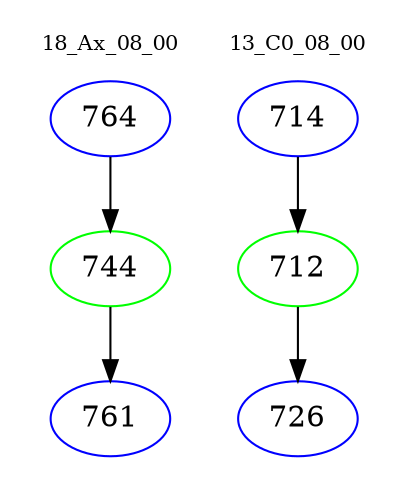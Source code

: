 digraph{
subgraph cluster_0 {
color = white
label = "18_Ax_08_00";
fontsize=10;
T0_764 [label="764", color="blue"]
T0_764 -> T0_744 [color="black"]
T0_744 [label="744", color="green"]
T0_744 -> T0_761 [color="black"]
T0_761 [label="761", color="blue"]
}
subgraph cluster_1 {
color = white
label = "13_C0_08_00";
fontsize=10;
T1_714 [label="714", color="blue"]
T1_714 -> T1_712 [color="black"]
T1_712 [label="712", color="green"]
T1_712 -> T1_726 [color="black"]
T1_726 [label="726", color="blue"]
}
}
